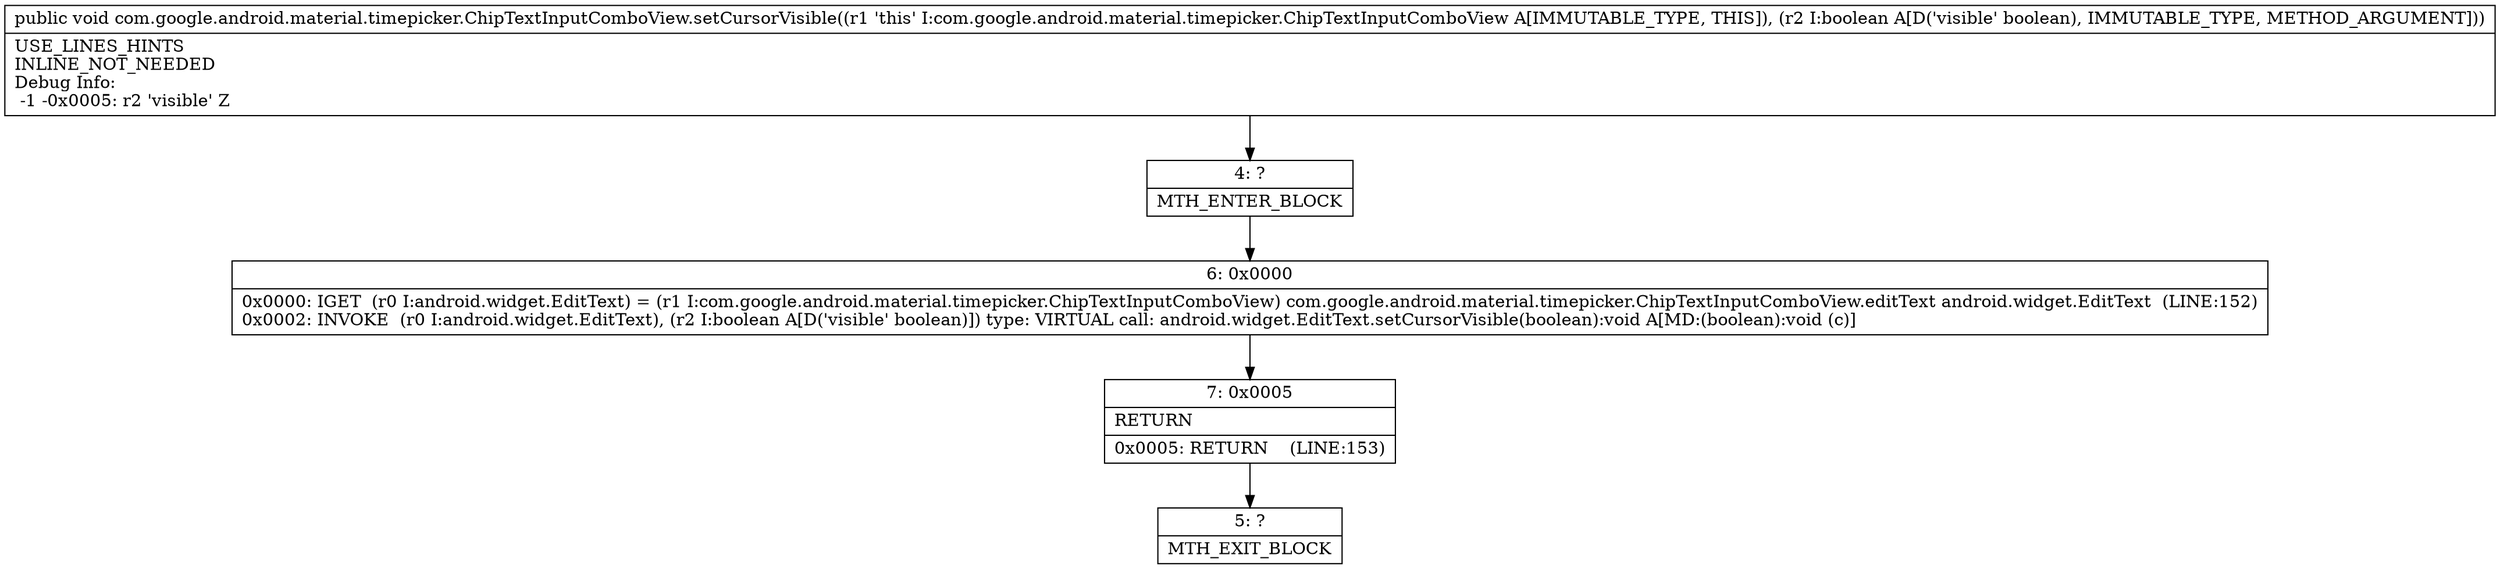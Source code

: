digraph "CFG forcom.google.android.material.timepicker.ChipTextInputComboView.setCursorVisible(Z)V" {
Node_4 [shape=record,label="{4\:\ ?|MTH_ENTER_BLOCK\l}"];
Node_6 [shape=record,label="{6\:\ 0x0000|0x0000: IGET  (r0 I:android.widget.EditText) = (r1 I:com.google.android.material.timepicker.ChipTextInputComboView) com.google.android.material.timepicker.ChipTextInputComboView.editText android.widget.EditText  (LINE:152)\l0x0002: INVOKE  (r0 I:android.widget.EditText), (r2 I:boolean A[D('visible' boolean)]) type: VIRTUAL call: android.widget.EditText.setCursorVisible(boolean):void A[MD:(boolean):void (c)]\l}"];
Node_7 [shape=record,label="{7\:\ 0x0005|RETURN\l|0x0005: RETURN    (LINE:153)\l}"];
Node_5 [shape=record,label="{5\:\ ?|MTH_EXIT_BLOCK\l}"];
MethodNode[shape=record,label="{public void com.google.android.material.timepicker.ChipTextInputComboView.setCursorVisible((r1 'this' I:com.google.android.material.timepicker.ChipTextInputComboView A[IMMUTABLE_TYPE, THIS]), (r2 I:boolean A[D('visible' boolean), IMMUTABLE_TYPE, METHOD_ARGUMENT]))  | USE_LINES_HINTS\lINLINE_NOT_NEEDED\lDebug Info:\l  \-1 \-0x0005: r2 'visible' Z\l}"];
MethodNode -> Node_4;Node_4 -> Node_6;
Node_6 -> Node_7;
Node_7 -> Node_5;
}

